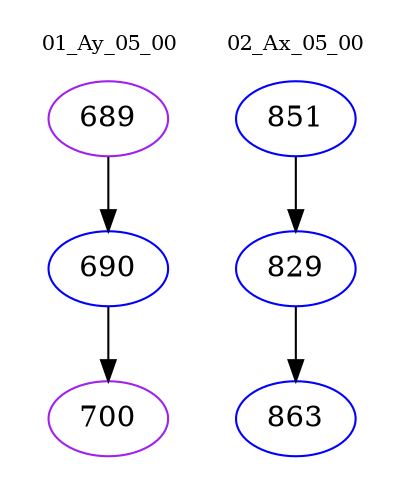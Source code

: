 digraph{
subgraph cluster_0 {
color = white
label = "01_Ay_05_00";
fontsize=10;
T0_689 [label="689", color="purple"]
T0_689 -> T0_690 [color="black"]
T0_690 [label="690", color="blue"]
T0_690 -> T0_700 [color="black"]
T0_700 [label="700", color="purple"]
}
subgraph cluster_1 {
color = white
label = "02_Ax_05_00";
fontsize=10;
T1_851 [label="851", color="blue"]
T1_851 -> T1_829 [color="black"]
T1_829 [label="829", color="blue"]
T1_829 -> T1_863 [color="black"]
T1_863 [label="863", color="blue"]
}
}
